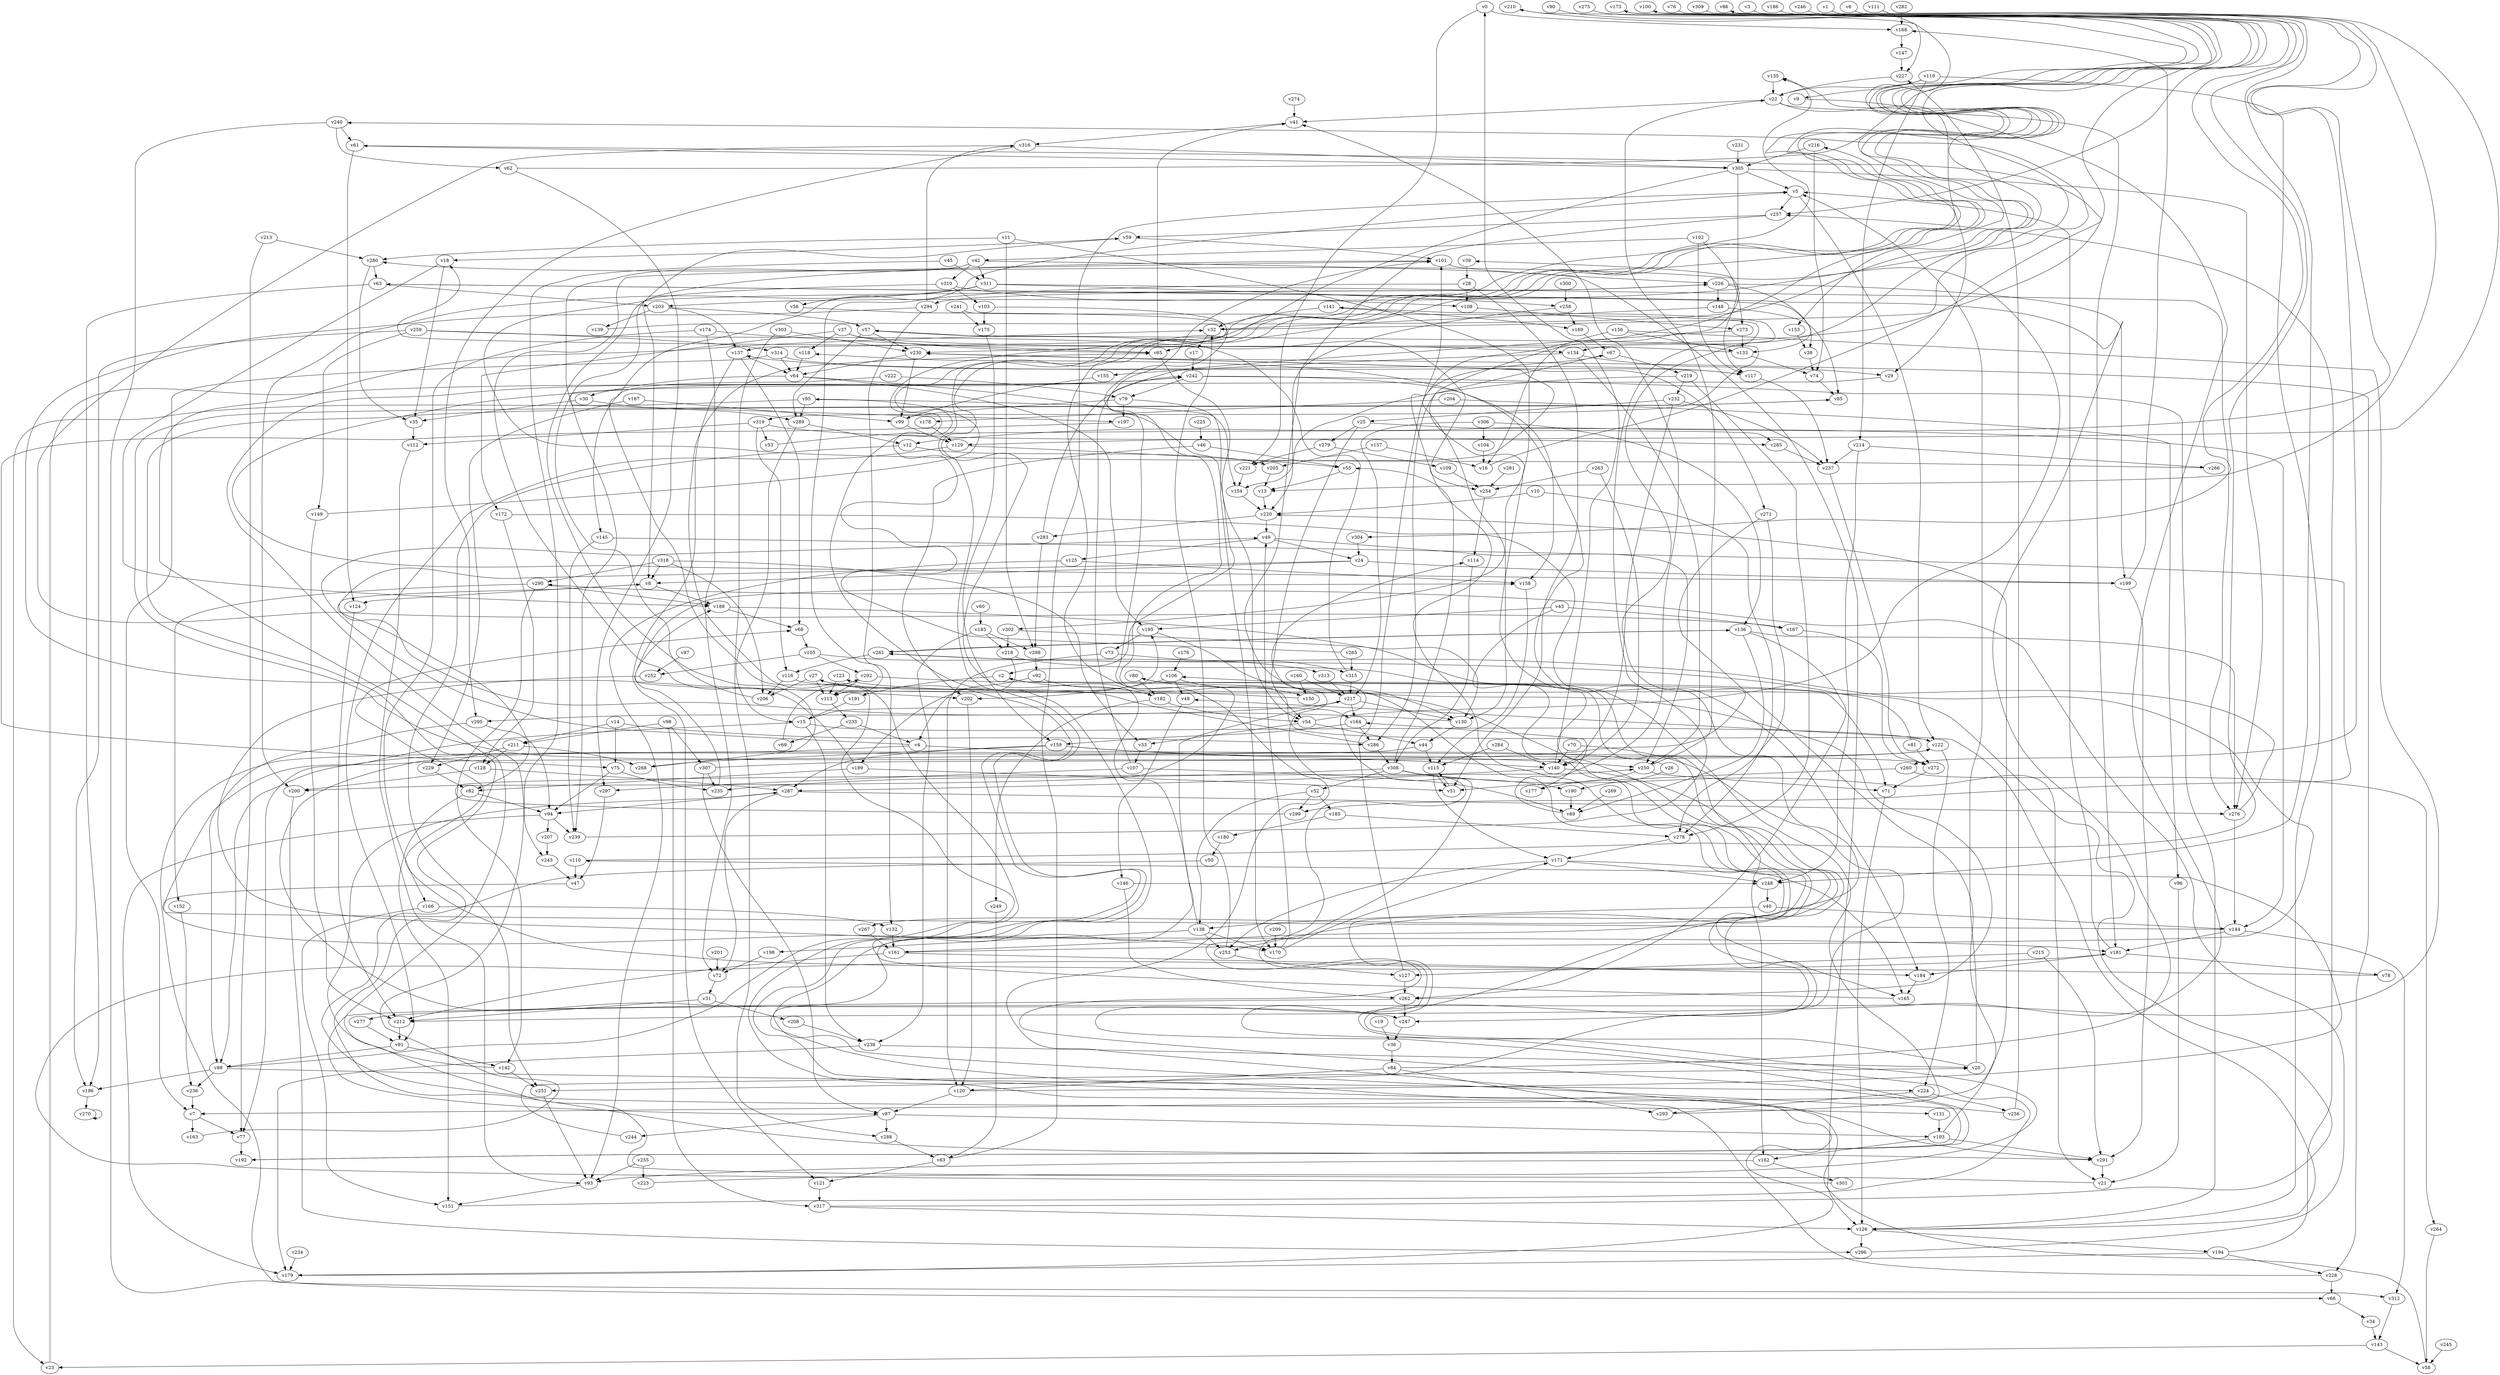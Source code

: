 // Benchmark game 479 - 320 vertices
// time_bound: 54
// targets: v298
digraph G {
    v0 [name="v0", player=0];
    v1 [name="v1", player=1];
    v2 [name="v2", player=0];
    v3 [name="v3", player=1];
    v4 [name="v4", player=0];
    v5 [name="v5", player=1];
    v6 [name="v6", player=1];
    v7 [name="v7", player=0];
    v8 [name="v8", player=0];
    v9 [name="v9", player=1];
    v10 [name="v10", player=0];
    v11 [name="v11", player=1];
    v12 [name="v12", player=0];
    v13 [name="v13", player=1];
    v14 [name="v14", player=1];
    v15 [name="v15", player=0];
    v16 [name="v16", player=1];
    v17 [name="v17", player=1];
    v18 [name="v18", player=1];
    v19 [name="v19", player=1];
    v20 [name="v20", player=0];
    v21 [name="v21", player=1];
    v22 [name="v22", player=0];
    v23 [name="v23", player=0];
    v24 [name="v24", player=0];
    v25 [name="v25", player=1];
    v26 [name="v26", player=0];
    v27 [name="v27", player=0];
    v28 [name="v28", player=1];
    v29 [name="v29", player=1];
    v30 [name="v30", player=1];
    v31 [name="v31", player=0];
    v32 [name="v32", player=0];
    v33 [name="v33", player=0];
    v34 [name="v34", player=1];
    v35 [name="v35", player=1];
    v36 [name="v36", player=1];
    v37 [name="v37", player=0];
    v38 [name="v38", player=1];
    v39 [name="v39", player=1];
    v40 [name="v40", player=0];
    v41 [name="v41", player=0];
    v42 [name="v42", player=0];
    v43 [name="v43", player=0];
    v44 [name="v44", player=0];
    v45 [name="v45", player=0];
    v46 [name="v46", player=0];
    v47 [name="v47", player=0];
    v48 [name="v48", player=1];
    v49 [name="v49", player=1];
    v50 [name="v50", player=1];
    v51 [name="v51", player=0];
    v52 [name="v52", player=1];
    v53 [name="v53", player=0];
    v54 [name="v54", player=0];
    v55 [name="v55", player=1];
    v56 [name="v56", player=0];
    v57 [name="v57", player=1];
    v58 [name="v58", player=1];
    v59 [name="v59", player=0];
    v60 [name="v60", player=1];
    v61 [name="v61", player=1];
    v62 [name="v62", player=0];
    v63 [name="v63", player=0];
    v64 [name="v64", player=0];
    v65 [name="v65", player=1];
    v66 [name="v66", player=0];
    v67 [name="v67", player=0];
    v68 [name="v68", player=1];
    v69 [name="v69", player=1];
    v70 [name="v70", player=0];
    v71 [name="v71", player=1];
    v72 [name="v72", player=1];
    v73 [name="v73", player=0];
    v74 [name="v74", player=0];
    v75 [name="v75", player=0];
    v76 [name="v76", player=0];
    v77 [name="v77", player=0];
    v78 [name="v78", player=0];
    v79 [name="v79", player=1];
    v80 [name="v80", player=0];
    v81 [name="v81", player=0];
    v82 [name="v82", player=0];
    v83 [name="v83", player=0];
    v84 [name="v84", player=1];
    v85 [name="v85", player=0];
    v86 [name="v86", player=0];
    v87 [name="v87", player=1];
    v88 [name="v88", player=1];
    v89 [name="v89", player=0];
    v90 [name="v90", player=0];
    v91 [name="v91", player=1];
    v92 [name="v92", player=1];
    v93 [name="v93", player=1];
    v94 [name="v94", player=1];
    v95 [name="v95", player=0];
    v96 [name="v96", player=0];
    v97 [name="v97", player=0];
    v98 [name="v98", player=1];
    v99 [name="v99", player=1];
    v100 [name="v100", player=0];
    v101 [name="v101", player=1];
    v102 [name="v102", player=0];
    v103 [name="v103", player=1];
    v104 [name="v104", player=1];
    v105 [name="v105", player=1];
    v106 [name="v106", player=1];
    v107 [name="v107", player=0];
    v108 [name="v108", player=0];
    v109 [name="v109", player=0];
    v110 [name="v110", player=0];
    v111 [name="v111", player=0];
    v112 [name="v112", player=0];
    v113 [name="v113", player=0];
    v114 [name="v114", player=0];
    v115 [name="v115", player=1];
    v116 [name="v116", player=0];
    v117 [name="v117", player=1];
    v118 [name="v118", player=0];
    v119 [name="v119", player=0];
    v120 [name="v120", player=1];
    v121 [name="v121", player=0];
    v122 [name="v122", player=0];
    v123 [name="v123", player=0];
    v124 [name="v124", player=1];
    v125 [name="v125", player=1];
    v126 [name="v126", player=0];
    v127 [name="v127", player=1];
    v128 [name="v128", player=0];
    v129 [name="v129", player=0];
    v130 [name="v130", player=0];
    v131 [name="v131", player=0];
    v132 [name="v132", player=0];
    v133 [name="v133", player=0];
    v134 [name="v134", player=1];
    v135 [name="v135", player=0];
    v136 [name="v136", player=0];
    v137 [name="v137", player=1];
    v138 [name="v138", player=0];
    v139 [name="v139", player=0];
    v140 [name="v140", player=0];
    v141 [name="v141", player=1];
    v142 [name="v142", player=1];
    v143 [name="v143", player=1];
    v144 [name="v144", player=0];
    v145 [name="v145", player=1];
    v146 [name="v146", player=1];
    v147 [name="v147", player=1];
    v148 [name="v148", player=0];
    v149 [name="v149", player=0];
    v150 [name="v150", player=0];
    v151 [name="v151", player=1];
    v152 [name="v152", player=0];
    v153 [name="v153", player=1];
    v154 [name="v154", player=0];
    v155 [name="v155", player=1];
    v156 [name="v156", player=0];
    v157 [name="v157", player=0];
    v158 [name="v158", player=1];
    v159 [name="v159", player=1];
    v160 [name="v160", player=1];
    v161 [name="v161", player=0];
    v162 [name="v162", player=1];
    v163 [name="v163", player=0];
    v164 [name="v164", player=1];
    v165 [name="v165", player=1];
    v166 [name="v166", player=0];
    v167 [name="v167", player=0];
    v168 [name="v168", player=0];
    v169 [name="v169", player=1];
    v170 [name="v170", player=0];
    v171 [name="v171", player=1];
    v172 [name="v172", player=0];
    v173 [name="v173", player=1];
    v174 [name="v174", player=0];
    v175 [name="v175", player=0];
    v176 [name="v176", player=0];
    v177 [name="v177", player=0];
    v178 [name="v178", player=0];
    v179 [name="v179", player=1];
    v180 [name="v180", player=0];
    v181 [name="v181", player=0];
    v182 [name="v182", player=1];
    v183 [name="v183", player=0];
    v184 [name="v184", player=1];
    v185 [name="v185", player=0];
    v186 [name="v186", player=1];
    v187 [name="v187", player=1];
    v188 [name="v188", player=0];
    v189 [name="v189", player=1];
    v190 [name="v190", player=1];
    v191 [name="v191", player=1];
    v192 [name="v192", player=0];
    v193 [name="v193", player=1];
    v194 [name="v194", player=0];
    v195 [name="v195", player=0];
    v196 [name="v196", player=1];
    v197 [name="v197", player=1];
    v198 [name="v198", player=0];
    v199 [name="v199", player=0];
    v200 [name="v200", player=1];
    v201 [name="v201", player=0];
    v202 [name="v202", player=0];
    v203 [name="v203", player=1];
    v204 [name="v204", player=0];
    v205 [name="v205", player=0];
    v206 [name="v206", player=0];
    v207 [name="v207", player=1];
    v208 [name="v208", player=0];
    v209 [name="v209", player=1];
    v210 [name="v210", player=0];
    v211 [name="v211", player=1];
    v212 [name="v212", player=1];
    v213 [name="v213", player=1];
    v214 [name="v214", player=1];
    v215 [name="v215", player=0];
    v216 [name="v216", player=1];
    v217 [name="v217", player=1];
    v218 [name="v218", player=0];
    v219 [name="v219", player=1];
    v220 [name="v220", player=1];
    v221 [name="v221", player=1];
    v222 [name="v222", player=1];
    v223 [name="v223", player=0];
    v224 [name="v224", player=1];
    v225 [name="v225", player=1];
    v226 [name="v226", player=1];
    v227 [name="v227", player=1];
    v228 [name="v228", player=0];
    v229 [name="v229", player=1];
    v230 [name="v230", player=1];
    v231 [name="v231", player=1];
    v232 [name="v232", player=1];
    v233 [name="v233", player=1];
    v234 [name="v234", player=0];
    v235 [name="v235", player=0];
    v236 [name="v236", player=0];
    v237 [name="v237", player=0];
    v238 [name="v238", player=1];
    v239 [name="v239", player=0];
    v240 [name="v240", player=1];
    v241 [name="v241", player=0];
    v242 [name="v242", player=0];
    v243 [name="v243", player=0];
    v244 [name="v244", player=1];
    v245 [name="v245", player=0];
    v246 [name="v246", player=0];
    v247 [name="v247", player=0];
    v248 [name="v248", player=0];
    v249 [name="v249", player=0];
    v250 [name="v250", player=1];
    v251 [name="v251", player=1];
    v252 [name="v252", player=0];
    v253 [name="v253", player=0];
    v254 [name="v254", player=0];
    v255 [name="v255", player=1];
    v256 [name="v256", player=0];
    v257 [name="v257", player=1];
    v258 [name="v258", player=1];
    v259 [name="v259", player=0];
    v260 [name="v260", player=1];
    v261 [name="v261", player=1];
    v262 [name="v262", player=0];
    v263 [name="v263", player=0];
    v264 [name="v264", player=1];
    v265 [name="v265", player=1];
    v266 [name="v266", player=0];
    v267 [name="v267", player=0];
    v268 [name="v268", player=0];
    v269 [name="v269", player=0];
    v270 [name="v270", player=1];
    v271 [name="v271", player=0];
    v272 [name="v272", player=0];
    v273 [name="v273", player=1];
    v274 [name="v274", player=0];
    v275 [name="v275", player=1];
    v276 [name="v276", player=1];
    v277 [name="v277", player=1];
    v278 [name="v278", player=0];
    v279 [name="v279", player=0];
    v280 [name="v280", player=0];
    v281 [name="v281", player=1];
    v282 [name="v282", player=1];
    v283 [name="v283", player=0];
    v284 [name="v284", player=0];
    v285 [name="v285", player=0];
    v286 [name="v286", player=1];
    v287 [name="v287", player=1];
    v288 [name="v288", player=0];
    v289 [name="v289", player=0];
    v290 [name="v290", player=1];
    v291 [name="v291", player=1];
    v292 [name="v292", player=1];
    v293 [name="v293", player=1];
    v294 [name="v294", player=1];
    v295 [name="v295", player=1];
    v296 [name="v296", player=0];
    v297 [name="v297", player=1];
    v298 [name="v298", player=0, target=1];
    v299 [name="v299", player=0];
    v300 [name="v300", player=1];
    v301 [name="v301", player=1];
    v302 [name="v302", player=1];
    v303 [name="v303", player=1];
    v304 [name="v304", player=0];
    v305 [name="v305", player=1];
    v306 [name="v306", player=1];
    v307 [name="v307", player=1];
    v308 [name="v308", player=0];
    v309 [name="v309", player=0];
    v310 [name="v310", player=0];
    v311 [name="v311", player=0];
    v312 [name="v312", player=0];
    v313 [name="v313", player=0];
    v314 [name="v314", player=0];
    v315 [name="v315", player=1];
    v316 [name="v316", player=1];
    v317 [name="v317", player=0];
    v318 [name="v318", player=1];
    v319 [name="v319", player=0];

    v0 -> v168;
    v1 -> v13 [constraint="t < 15"];
    v2 -> v182;
    v3 -> v248 [constraint="t mod 3 == 1"];
    v4 -> v49 [constraint="t mod 5 == 2"];
    v5 -> v257;
    v6 -> v129 [constraint="t < 12"];
    v7 -> v77;
    v8 -> v124;
    v9 -> v212 [constraint="t mod 4 == 3"];
    v10 -> v278;
    v11 -> v280;
    v12 -> v251;
    v13 -> v220;
    v14 -> v211;
    v15 -> v164 [constraint="t mod 3 == 2"];
    v16 -> v61 [constraint="t mod 5 == 1"];
    v17 -> v242;
    v18 -> v188 [constraint="t >= 5"];
    v19 -> v36;
    v20 -> v80 [constraint="t < 7"];
    v21 -> v32 [constraint="t < 5"];
    v22 -> v181;
    v23 -> v242;
    v24 -> v82 [constraint="t >= 2"];
    v25 -> v54;
    v26 -> v85 [constraint="t >= 1"];
    v27 -> v206;
    v28 -> v108;
    v29 -> v197 [constraint="t < 14"];
    v30 -> v35;
    v31 -> v212;
    v32 -> v240 [constraint="t < 10"];
    v33 -> v107;
    v34 -> v143;
    v35 -> v112;
    v36 -> v84;
    v37 -> v118;
    v38 -> v74;
    v39 -> v28;
    v40 -> v138;
    v41 -> v316;
    v42 -> v310;
    v43 -> v253 [constraint="t >= 1"];
    v44 -> v247 [constraint="t >= 3"];
    v45 -> v243;
    v46 -> v55;
    v47 -> v181 [constraint="t >= 2"];
    v48 -> v146;
    v49 -> v125;
    v50 -> v131 [constraint="t mod 5 == 3"];
    v51 -> v115;
    v52 -> v299;
    v53 -> v285 [constraint="t >= 3"];
    v54 -> v280 [constraint="t mod 4 == 2"];
    v55 -> v13;
    v56 -> v137 [constraint="t mod 2 == 1"];
    v57 -> v319 [constraint="t < 9"];
    v58 -> v216 [constraint="t >= 5"];
    v59 -> v101;
    v60 -> v183;
    v61 -> v305;
    v62 -> v100 [constraint="t < 14"];
    v63 -> v133 [constraint="t mod 2 == 1"];
    v64 -> v2 [constraint="t < 15"];
    v65 -> v54;
    v66 -> v34;
    v67 -> v219;
    v68 -> v105;
    v69 -> v292;
    v70 -> v247 [constraint="t >= 4"];
    v71 -> v126;
    v72 -> v31;
    v73 -> v315;
    v74 -> v85;
    v75 -> v235;
    v76 -> v230 [constraint="t < 5"];
    v77 -> v192;
    v78 -> v68 [constraint="t < 14"];
    v79 -> v99;
    v80 -> v161 [constraint="t mod 4 == 0"];
    v81 -> v261 [constraint="t >= 2"];
    v82 -> v94;
    v83 -> v121;
    v84 -> v63 [constraint="t mod 5 == 1"];
    v85 -> v291 [constraint="t mod 3 == 1"];
    v86 -> v304 [constraint="t mod 4 == 3"];
    v87 -> v288;
    v88 -> v5 [constraint="t >= 1"];
    v89 -> v41;
    v90 -> v302 [constraint="t >= 2"];
    v91 -> v142;
    v92 -> v189;
    v93 -> v151;
    v94 -> v239;
    v95 -> v23;
    v96 -> v21;
    v97 -> v252;
    v98 -> v307;
    v99 -> v129;
    v100 -> v203 [constraint="t < 7"];
    v101 -> v226;
    v102 -> v117;
    v103 -> v200 [constraint="t < 12"];
    v104 -> v16;
    v105 -> v313;
    v106 -> v48;
    v107 -> v89;
    v108 -> v273;
    v109 -> v254;
    v110 -> v86 [constraint="t mod 3 == 0"];
    v111 -> v227 [constraint="t mod 4 == 1"];
    v112 -> v93;
    v113 -> v195 [constraint="t >= 3"];
    v114 -> v308;
    v115 -> v51;
    v116 -> v262 [constraint="t mod 5 == 0"];
    v117 -> v137 [constraint="t < 5"];
    v118 -> v64;
    v119 -> v22;
    v120 -> v110 [constraint="t < 14"];
    v121 -> v317;
    v122 -> v312 [constraint="t < 9"];
    v123 -> v113;
    v124 -> v212;
    v125 -> v93;
    v126 -> v48 [constraint="t >= 2"];
    v127 -> v262;
    v128 -> v200;
    v129 -> v55;
    v130 -> v8 [constraint="t >= 5"];
    v131 -> v193;
    v132 -> v161;
    v133 -> v18 [constraint="t >= 1"];
    v134 -> v29;
    v135 -> v22;
    v136 -> v276;
    v137 -> v68;
    v138 -> v253;
    v139 -> v173 [constraint="t >= 3"];
    v140 -> v162;
    v141 -> v32;
    v142 -> v287 [constraint="t >= 5"];
    v143 -> v23;
    v144 -> v122 [constraint="t mod 5 == 4"];
    v145 -> v299 [constraint="t >= 4"];
    v146 -> v248 [constraint="t mod 2 == 0"];
    v147 -> v227;
    v148 -> v32;
    v149 -> v95 [constraint="t mod 5 == 3"];
    v150 -> v158 [constraint="t >= 2"];
    v151 -> v114 [constraint="t >= 2"];
    v152 -> v236;
    v153 -> v38;
    v154 -> v220;
    v155 -> v99;
    v156 -> v277 [constraint="t mod 2 == 1"];
    v157 -> v16;
    v158 -> v115;
    v159 -> v140;
    v160 -> v150;
    v161 -> v261 [constraint="t < 8"];
    v162 -> v93;
    v163 -> v242 [constraint="t < 7"];
    v164 -> v286;
    v165 -> v135 [constraint="t < 8"];
    v166 -> v151;
    v167 -> v272;
    v168 -> v147;
    v169 -> v67;
    v170 -> v49;
    v171 -> v253;
    v172 -> v267 [constraint="t < 12"];
    v173 -> v134 [constraint="t >= 1"];
    v174 -> v72;
    v175 -> v159;
    v176 -> v106;
    v177 -> v164;
    v178 -> v129;
    v179 -> v27 [constraint="t >= 5"];
    v180 -> v50;
    v181 -> v184;
    v182 -> v249;
    v183 -> v238;
    v184 -> v165;
    v185 -> v278;
    v186 -> v260 [constraint="t >= 3"];
    v187 -> v229;
    v188 -> v130;
    v189 -> v101 [constraint="t >= 1"];
    v190 -> v89;
    v191 -> v15;
    v192 -> v2 [constraint="t mod 4 == 2"];
    v193 -> v291;
    v194 -> v228;
    v195 -> v192 [constraint="t < 8"];
    v196 -> v270;
    v197 -> v75 [constraint="t >= 5"];
    v198 -> v72;
    v199 -> v242 [constraint="t mod 4 == 2"];
    v200 -> v296;
    v201 -> v72;
    v202 -> v120;
    v203 -> v137;
    v204 -> v96;
    v205 -> v13;
    v206 -> v59 [constraint="t < 13"];
    v207 -> v243;
    v208 -> v238;
    v209 -> v170;
    v210 -> v291 [constraint="t >= 2"];
    v211 -> v268;
    v212 -> v91;
    v213 -> v77;
    v214 -> v248;
    v215 -> v127;
    v216 -> v74;
    v217 -> v130;
    v218 -> v165 [constraint="t >= 2"];
    v219 -> v154 [constraint="t mod 5 == 4"];
    v220 -> v283;
    v221 -> v230 [constraint="t mod 2 == 1"];
    v222 -> v145;
    v223 -> v67 [constraint="t mod 2 == 1"];
    v224 -> v256;
    v225 -> v46;
    v226 -> v148;
    v227 -> v22;
    v228 -> v65 [constraint="t < 14"];
    v229 -> v82;
    v230 -> v99;
    v231 -> v305;
    v232 -> v237;
    v233 -> v69;
    v234 -> v179;
    v235 -> v188;
    v236 -> v7;
    v237 -> v272;
    v238 -> v20;
    v239 -> v118 [constraint="t < 15"];
    v240 -> v62;
    v241 -> v184 [constraint="t >= 5"];
    v242 -> v126;
    v243 -> v47;
    v244 -> v20 [constraint="t mod 5 == 0"];
    v245 -> v58;
    v246 -> v12 [constraint="t mod 3 == 2"];
    v247 -> v36;
    v248 -> v40;
    v249 -> v83;
    v250 -> v71 [constraint="t < 14"];
    v251 -> v93;
    v252 -> v170 [constraint="t mod 3 == 0"];
    v253 -> v127;
    v254 -> v114;
    v255 -> v93;
    v256 -> v210 [constraint="t < 5"];
    v257 -> v59;
    v258 -> v130 [constraint="t < 5"];
    v259 -> v314;
    v260 -> v264;
    v261 -> v116;
    v262 -> v87 [constraint="t mod 4 == 1"];
    v263 -> v254;
    v264 -> v58;
    v265 -> v135 [constraint="t >= 4"];
    v266 -> v226 [constraint="t mod 5 == 1"];
    v267 -> v161;
    v268 -> v101 [constraint="t >= 4"];
    v269 -> v89;
    v270 -> v270;
    v271 -> v7 [constraint="t mod 2 == 1"];
    v272 -> v71;
    v273 -> v122 [constraint="t mod 3 == 1"];
    v274 -> v41;
    v275 -> v153 [constraint="t >= 2"];
    v276 -> v123 [constraint="t >= 5"];
    v277 -> v91;
    v278 -> v171;
    v279 -> v109;
    v280 -> v63;
    v281 -> v254;
    v282 -> v168;
    v283 -> v242;
    v284 -> v115;
    v285 -> v237;
    v286 -> v27 [constraint="t >= 3"];
    v287 -> v94;
    v288 -> v83;
    v289 -> v12;
    v290 -> v152;
    v291 -> v21;
    v292 -> v71;
    v293 -> v39 [constraint="t mod 2 == 1"];
    v294 -> v202 [constraint="t >= 3"];
    v295 -> v88;
    v296 -> v290 [constraint="t >= 3"];
    v297 -> v47;
    v298 -> v92;
    v299 -> v250 [constraint="t < 14"];
    v300 -> v258;
    v301 -> v181 [constraint="t mod 5 == 2"];
    v302 -> v251 [constraint="t mod 5 == 2"];
    v303 -> v288;
    v304 -> v24;
    v305 -> v5;
    v306 -> v136;
    v307 -> v141 [constraint="t mod 5 == 2"];
    v308 -> v235;
    v309 -> v257 [constraint="t < 11"];
    v310 -> v103;
    v311 -> v258;
    v312 -> v143;
    v313 -> v217;
    v314 -> v7;
    v315 -> v217;
    v316 -> v167 [constraint="t < 10"];
    v317 -> v106 [constraint="t >= 1"];
    v318 -> v290;
    v319 -> v285;
    v120 -> v87;
    v273 -> v133;
    v57 -> v230;
    v24 -> v199;
    v306 -> v104;
    v170 -> v171;
    v119 -> v126;
    v31 -> v208;
    v40 -> v144;
    v107 -> v101;
    v134 -> v155;
    v228 -> v66;
    v83 -> v5;
    v271 -> v278;
    v308 -> v55;
    v311 -> v200;
    v30 -> v289;
    v105 -> v252;
    v25 -> v279;
    v259 -> v254;
    v319 -> v112;
    v159 -> v287;
    v182 -> v54;
    v185 -> v180;
    v306 -> v217;
    v286 -> v308;
    v116 -> v206;
    v137 -> v121;
    v214 -> v237;
    v262 -> v247;
    v136 -> v262;
    v189 -> v51;
    v193 -> v162;
    v214 -> v266;
    v250 -> v22;
    v2 -> v191;
    v140 -> v0;
    v59 -> v18;
    v166 -> v132;
    v311 -> v276;
    v160 -> v217;
    v65 -> v41;
    v106 -> v202;
    v117 -> v237;
    v46 -> v202;
    v253 -> v32;
    v129 -> v91;
    v149 -> v212;
    v103 -> v175;
    v295 -> v94;
    v63 -> v203;
    v171 -> v248;
    v15 -> v77;
    v216 -> v305;
    v143 -> v58;
    v37 -> v172;
    v258 -> v169;
    v127 -> v101;
    v259 -> v196;
    v204 -> v178;
    v133 -> v74;
    v240 -> v66;
    v156 -> v133;
    v230 -> v271;
    v294 -> v132;
    v54 -> v44;
    v259 -> v149;
    v11 -> v130;
    v20 -> v5;
    v290 -> v188;
    v318 -> v8;
    v310 -> v8;
    v43 -> v195;
    v122 -> v224;
    v284 -> v140;
    v159 -> v268;
    v218 -> v4;
    v318 -> v33;
    v211 -> v128;
    v195 -> v73;
    v28 -> v113;
    v174 -> v166;
    v199 -> v291;
    v290 -> v142;
    v102 -> v273;
    v181 -> v5;
    v181 -> v78;
    v220 -> v49;
    v203 -> v57;
    v102 -> v42;
    v4 -> v88;
    v142 -> v251;
    v279 -> v221;
    v257 -> v220;
    v162 -> v301;
    v98 -> v317;
    v230 -> v228;
    v232 -> v25;
    v146 -> v262;
    v61 -> v124;
    v98 -> v211;
    v189 -> v82;
    v42 -> v126;
    v92 -> v182;
    v294 -> v316;
    v314 -> v64;
    v45 -> v311;
    v57 -> v289;
    v148 -> v85;
    v37 -> v65;
    v49 -> v24;
    v188 -> v68;
    v193 -> v220;
    v183 -> v298;
    v137 -> v64;
    v164 -> v159;
    v94 -> v179;
    v213 -> v280;
    v199 -> v168;
    v255 -> v223;
    v238 -> v179;
    v183 -> v218;
    v67 -> v286;
    v25 -> v144;
    v37 -> v134;
    v10 -> v220;
    v224 -> v293;
    v241 -> v175;
    v318 -> v206;
    v14 -> v286;
    v172 -> v128;
    v226 -> v199;
    v302 -> v218;
    v315 -> v57;
    v233 -> v4;
    v161 -> v184;
    v14 -> v75;
    v261 -> v136;
    v126 -> v296;
    v79 -> v170;
    v311 -> v56;
    v221 -> v154;
    v87 -> v193;
    v24 -> v8;
    v287 -> v72;
    v317 -> v126;
    v289 -> v15;
    v15 -> v238;
    v136 -> v89;
    v159 -> v250;
    v319 -> v116;
    v52 -> v185;
    v211 -> v229;
    v292 -> v113;
    v91 -> v88;
    v0 -> v221;
    v75 -> v94;
    v22 -> v29;
    v73 -> v120;
    v126 -> v194;
    v307 -> v235;
    v316 -> v305;
    v156 -> v16;
    v27 -> v113;
    v226 -> v294;
    v7 -> v163;
    v138 -> v198;
    v194 -> v179;
    v5 -> v122;
    v187 -> v99;
    v307 -> v87;
    v84 -> v293;
    v70 -> v140;
    v303 -> v230;
    v95 -> v289;
    v141 -> v169;
    v222 -> v79;
    v283 -> v298;
    v217 -> v164;
    v113 -> v233;
    v319 -> v53;
    v161 -> v212;
    v88 -> v196;
    v136 -> v261;
    v11 -> v298;
    v125 -> v158;
    v105 -> v292;
    v145 -> v239;
    v42 -> v311;
    v81 -> v272;
    v12 -> v205;
    v314 -> v117;
    v287 -> v276;
    v8 -> v188;
    v42 -> v239;
    v4 -> v272;
    v140 -> v287;
    v219 -> v278;
    v54 -> v33;
    v107 -> v297;
    v138 -> v170;
    v308 -> v52;
    v203 -> v139;
    v256 -> v227;
    v84 -> v120;
    v305 -> v276;
    v106 -> v150;
    v138 -> v217;
    v22 -> v41;
    v79 -> v197;
    v52 -> v138;
    v64 -> v30;
    v80 -> v182;
    v63 -> v196;
    v64 -> v195;
    v119 -> v214;
    v130 -> v44;
    v305 -> v65;
    v28 -> v51;
    v226 -> v38;
    v194 -> v257;
    v240 -> v61;
    v88 -> v224;
    v308 -> v21;
    v232 -> v140;
    v219 -> v232;
    v171 -> v165;
    v32 -> v17;
    v87 -> v244;
    v26 -> v190;
    v144 -> v312;
    v18 -> v35;
    v88 -> v236;
    v82 -> v151;
    v44 -> v115;
    v128 -> v287;
    v265 -> v315;
    v250 -> v177;
    v49 -> v250;
    v230 -> v64;
    v110 -> v47;
    v95 -> v154;
    v62 -> v297;
    v217 -> v295;
    v316 -> v295;
    v215 -> v291;
    v157 -> v205;
    v115 -> v171;
    v174 -> v65;
    v276 -> v144;
    v94 -> v207;
    v144 -> v181;
    v43 -> v167;
    v119 -> v9;
    v263 -> v140;
    v242 -> v79;
    v260 -> v51;
    v310 -> v108;
    v308 -> v190;
    v15 -> v122;
    v280 -> v35;
    v305 -> v117;
    v242 -> v158;
    v134 -> v250;
}
